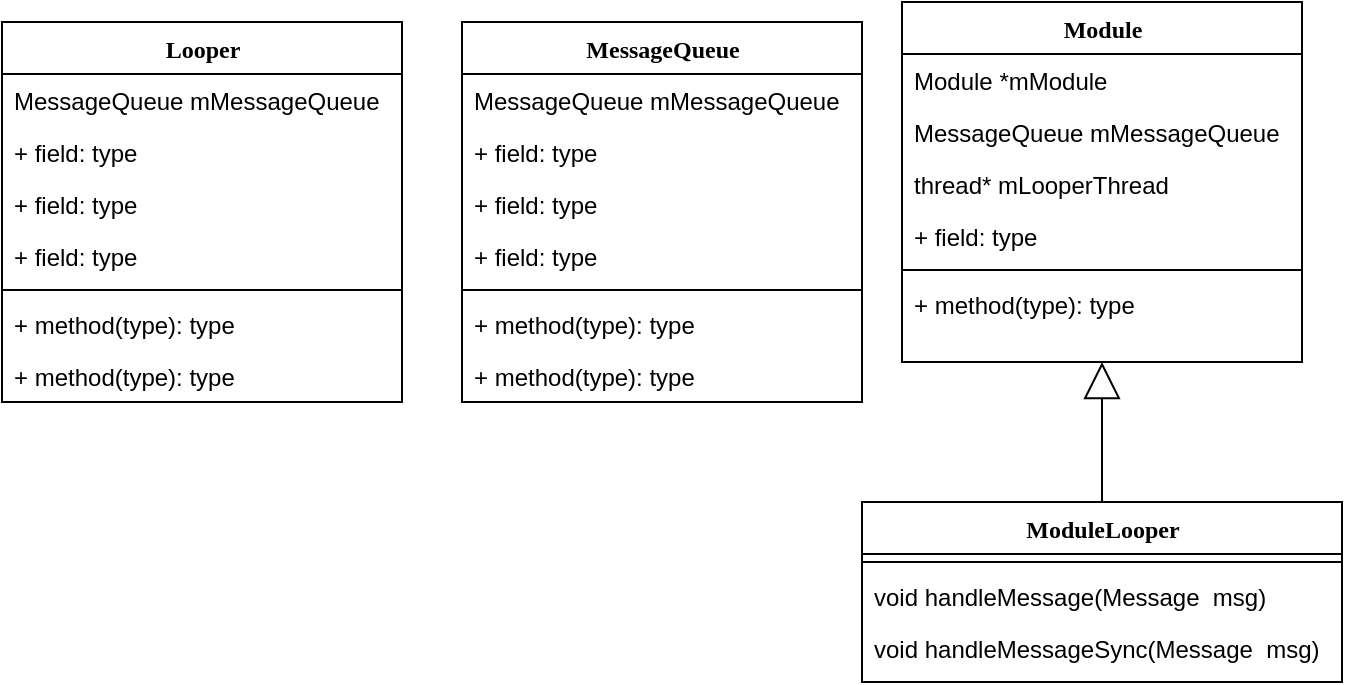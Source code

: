 <mxfile version="14.1.8" type="github">
  <diagram name="Page-1" id="9f46799a-70d6-7492-0946-bef42562c5a5">
    <mxGraphModel dx="1662" dy="781" grid="1" gridSize="10" guides="1" tooltips="1" connect="1" arrows="1" fold="1" page="1" pageScale="1" pageWidth="1100" pageHeight="850" background="#ffffff" math="0" shadow="0">
      <root>
        <mxCell id="0" />
        <mxCell id="1" parent="0" />
        <mxCell id="78961159f06e98e8-17" value="Looper" style="swimlane;html=1;fontStyle=1;align=center;verticalAlign=top;childLayout=stackLayout;horizontal=1;startSize=26;horizontalStack=0;resizeParent=1;resizeLast=0;collapsible=1;marginBottom=0;swimlaneFillColor=#ffffff;rounded=0;shadow=0;comic=0;labelBackgroundColor=none;strokeWidth=1;fillColor=none;fontFamily=Verdana;fontSize=12" parent="1" vertex="1">
          <mxGeometry x="50" y="40" width="200" height="190" as="geometry" />
        </mxCell>
        <mxCell id="78961159f06e98e8-21" value="MessageQueue mMessageQueue" style="text;html=1;strokeColor=none;fillColor=none;align=left;verticalAlign=top;spacingLeft=4;spacingRight=4;whiteSpace=wrap;overflow=hidden;rotatable=0;points=[[0,0.5],[1,0.5]];portConstraint=eastwest;" parent="78961159f06e98e8-17" vertex="1">
          <mxGeometry y="26" width="200" height="26" as="geometry" />
        </mxCell>
        <mxCell id="78961159f06e98e8-23" value="+ field: type" style="text;html=1;strokeColor=none;fillColor=none;align=left;verticalAlign=top;spacingLeft=4;spacingRight=4;whiteSpace=wrap;overflow=hidden;rotatable=0;points=[[0,0.5],[1,0.5]];portConstraint=eastwest;" parent="78961159f06e98e8-17" vertex="1">
          <mxGeometry y="52" width="200" height="26" as="geometry" />
        </mxCell>
        <mxCell id="78961159f06e98e8-25" value="+ field: type" style="text;html=1;strokeColor=none;fillColor=none;align=left;verticalAlign=top;spacingLeft=4;spacingRight=4;whiteSpace=wrap;overflow=hidden;rotatable=0;points=[[0,0.5],[1,0.5]];portConstraint=eastwest;" parent="78961159f06e98e8-17" vertex="1">
          <mxGeometry y="78" width="200" height="26" as="geometry" />
        </mxCell>
        <mxCell id="78961159f06e98e8-26" value="+ field: type" style="text;html=1;strokeColor=none;fillColor=none;align=left;verticalAlign=top;spacingLeft=4;spacingRight=4;whiteSpace=wrap;overflow=hidden;rotatable=0;points=[[0,0.5],[1,0.5]];portConstraint=eastwest;" parent="78961159f06e98e8-17" vertex="1">
          <mxGeometry y="104" width="200" height="26" as="geometry" />
        </mxCell>
        <mxCell id="78961159f06e98e8-19" value="" style="line;html=1;strokeWidth=1;fillColor=none;align=left;verticalAlign=middle;spacingTop=-1;spacingLeft=3;spacingRight=3;rotatable=0;labelPosition=right;points=[];portConstraint=eastwest;" parent="78961159f06e98e8-17" vertex="1">
          <mxGeometry y="130" width="200" height="8" as="geometry" />
        </mxCell>
        <mxCell id="78961159f06e98e8-20" value="+ method(type): type" style="text;html=1;strokeColor=none;fillColor=none;align=left;verticalAlign=top;spacingLeft=4;spacingRight=4;whiteSpace=wrap;overflow=hidden;rotatable=0;points=[[0,0.5],[1,0.5]];portConstraint=eastwest;" parent="78961159f06e98e8-17" vertex="1">
          <mxGeometry y="138" width="200" height="26" as="geometry" />
        </mxCell>
        <mxCell id="78961159f06e98e8-27" value="+ method(type): type" style="text;html=1;strokeColor=none;fillColor=none;align=left;verticalAlign=top;spacingLeft=4;spacingRight=4;whiteSpace=wrap;overflow=hidden;rotatable=0;points=[[0,0.5],[1,0.5]];portConstraint=eastwest;" parent="78961159f06e98e8-17" vertex="1">
          <mxGeometry y="164" width="200" height="26" as="geometry" />
        </mxCell>
        <mxCell id="WZ1FmE49DqioHZfIXBMp-6" value="MessageQueue" style="swimlane;html=1;fontStyle=1;align=center;verticalAlign=top;childLayout=stackLayout;horizontal=1;startSize=26;horizontalStack=0;resizeParent=1;resizeLast=0;collapsible=1;marginBottom=0;swimlaneFillColor=#ffffff;rounded=0;shadow=0;comic=0;labelBackgroundColor=none;strokeWidth=1;fillColor=none;fontFamily=Verdana;fontSize=12" vertex="1" parent="1">
          <mxGeometry x="280" y="40" width="200" height="190" as="geometry" />
        </mxCell>
        <mxCell id="WZ1FmE49DqioHZfIXBMp-7" value="MessageQueue mMessageQueue" style="text;html=1;strokeColor=none;fillColor=none;align=left;verticalAlign=top;spacingLeft=4;spacingRight=4;whiteSpace=wrap;overflow=hidden;rotatable=0;points=[[0,0.5],[1,0.5]];portConstraint=eastwest;" vertex="1" parent="WZ1FmE49DqioHZfIXBMp-6">
          <mxGeometry y="26" width="200" height="26" as="geometry" />
        </mxCell>
        <mxCell id="WZ1FmE49DqioHZfIXBMp-8" value="+ field: type" style="text;html=1;strokeColor=none;fillColor=none;align=left;verticalAlign=top;spacingLeft=4;spacingRight=4;whiteSpace=wrap;overflow=hidden;rotatable=0;points=[[0,0.5],[1,0.5]];portConstraint=eastwest;" vertex="1" parent="WZ1FmE49DqioHZfIXBMp-6">
          <mxGeometry y="52" width="200" height="26" as="geometry" />
        </mxCell>
        <mxCell id="WZ1FmE49DqioHZfIXBMp-9" value="+ field: type" style="text;html=1;strokeColor=none;fillColor=none;align=left;verticalAlign=top;spacingLeft=4;spacingRight=4;whiteSpace=wrap;overflow=hidden;rotatable=0;points=[[0,0.5],[1,0.5]];portConstraint=eastwest;" vertex="1" parent="WZ1FmE49DqioHZfIXBMp-6">
          <mxGeometry y="78" width="200" height="26" as="geometry" />
        </mxCell>
        <mxCell id="WZ1FmE49DqioHZfIXBMp-10" value="+ field: type" style="text;html=1;strokeColor=none;fillColor=none;align=left;verticalAlign=top;spacingLeft=4;spacingRight=4;whiteSpace=wrap;overflow=hidden;rotatable=0;points=[[0,0.5],[1,0.5]];portConstraint=eastwest;" vertex="1" parent="WZ1FmE49DqioHZfIXBMp-6">
          <mxGeometry y="104" width="200" height="26" as="geometry" />
        </mxCell>
        <mxCell id="WZ1FmE49DqioHZfIXBMp-11" value="" style="line;html=1;strokeWidth=1;fillColor=none;align=left;verticalAlign=middle;spacingTop=-1;spacingLeft=3;spacingRight=3;rotatable=0;labelPosition=right;points=[];portConstraint=eastwest;" vertex="1" parent="WZ1FmE49DqioHZfIXBMp-6">
          <mxGeometry y="130" width="200" height="8" as="geometry" />
        </mxCell>
        <mxCell id="WZ1FmE49DqioHZfIXBMp-12" value="+ method(type): type" style="text;html=1;strokeColor=none;fillColor=none;align=left;verticalAlign=top;spacingLeft=4;spacingRight=4;whiteSpace=wrap;overflow=hidden;rotatable=0;points=[[0,0.5],[1,0.5]];portConstraint=eastwest;" vertex="1" parent="WZ1FmE49DqioHZfIXBMp-6">
          <mxGeometry y="138" width="200" height="26" as="geometry" />
        </mxCell>
        <mxCell id="WZ1FmE49DqioHZfIXBMp-13" value="+ method(type): type" style="text;html=1;strokeColor=none;fillColor=none;align=left;verticalAlign=top;spacingLeft=4;spacingRight=4;whiteSpace=wrap;overflow=hidden;rotatable=0;points=[[0,0.5],[1,0.5]];portConstraint=eastwest;" vertex="1" parent="WZ1FmE49DqioHZfIXBMp-6">
          <mxGeometry y="164" width="200" height="26" as="geometry" />
        </mxCell>
        <mxCell id="WZ1FmE49DqioHZfIXBMp-14" value="Module" style="swimlane;html=1;fontStyle=1;align=center;verticalAlign=top;childLayout=stackLayout;horizontal=1;startSize=26;horizontalStack=0;resizeParent=1;resizeLast=0;collapsible=1;marginBottom=0;swimlaneFillColor=#ffffff;rounded=0;shadow=0;comic=0;labelBackgroundColor=none;strokeWidth=1;fillColor=none;fontFamily=Verdana;fontSize=12" vertex="1" parent="1">
          <mxGeometry x="500" y="30" width="200" height="180" as="geometry" />
        </mxCell>
        <mxCell id="WZ1FmE49DqioHZfIXBMp-15" value="Module *mModule" style="text;html=1;strokeColor=none;fillColor=none;align=left;verticalAlign=top;spacingLeft=4;spacingRight=4;whiteSpace=wrap;overflow=hidden;rotatable=0;points=[[0,0.5],[1,0.5]];portConstraint=eastwest;" vertex="1" parent="WZ1FmE49DqioHZfIXBMp-14">
          <mxGeometry y="26" width="200" height="26" as="geometry" />
        </mxCell>
        <mxCell id="WZ1FmE49DqioHZfIXBMp-16" value="MessageQueue mMessageQueue" style="text;html=1;strokeColor=none;fillColor=none;align=left;verticalAlign=top;spacingLeft=4;spacingRight=4;whiteSpace=wrap;overflow=hidden;rotatable=0;points=[[0,0.5],[1,0.5]];portConstraint=eastwest;" vertex="1" parent="WZ1FmE49DqioHZfIXBMp-14">
          <mxGeometry y="52" width="200" height="26" as="geometry" />
        </mxCell>
        <mxCell id="WZ1FmE49DqioHZfIXBMp-17" value="thread* mLooperThread" style="text;html=1;strokeColor=none;fillColor=none;align=left;verticalAlign=top;spacingLeft=4;spacingRight=4;whiteSpace=wrap;overflow=hidden;rotatable=0;points=[[0,0.5],[1,0.5]];portConstraint=eastwest;" vertex="1" parent="WZ1FmE49DqioHZfIXBMp-14">
          <mxGeometry y="78" width="200" height="26" as="geometry" />
        </mxCell>
        <mxCell id="WZ1FmE49DqioHZfIXBMp-18" value="+ field: type" style="text;html=1;strokeColor=none;fillColor=none;align=left;verticalAlign=top;spacingLeft=4;spacingRight=4;whiteSpace=wrap;overflow=hidden;rotatable=0;points=[[0,0.5],[1,0.5]];portConstraint=eastwest;" vertex="1" parent="WZ1FmE49DqioHZfIXBMp-14">
          <mxGeometry y="104" width="200" height="26" as="geometry" />
        </mxCell>
        <mxCell id="WZ1FmE49DqioHZfIXBMp-19" value="" style="line;html=1;strokeWidth=1;fillColor=none;align=left;verticalAlign=middle;spacingTop=-1;spacingLeft=3;spacingRight=3;rotatable=0;labelPosition=right;points=[];portConstraint=eastwest;" vertex="1" parent="WZ1FmE49DqioHZfIXBMp-14">
          <mxGeometry y="130" width="200" height="8" as="geometry" />
        </mxCell>
        <mxCell id="WZ1FmE49DqioHZfIXBMp-20" value="+ method(type): type" style="text;html=1;strokeColor=none;fillColor=none;align=left;verticalAlign=top;spacingLeft=4;spacingRight=4;whiteSpace=wrap;overflow=hidden;rotatable=0;points=[[0,0.5],[1,0.5]];portConstraint=eastwest;" vertex="1" parent="WZ1FmE49DqioHZfIXBMp-14">
          <mxGeometry y="138" width="200" height="26" as="geometry" />
        </mxCell>
        <mxCell id="WZ1FmE49DqioHZfIXBMp-22" value="ModuleLooper" style="swimlane;html=1;fontStyle=1;align=center;verticalAlign=top;childLayout=stackLayout;horizontal=1;startSize=26;horizontalStack=0;resizeParent=1;resizeLast=0;collapsible=1;marginBottom=0;swimlaneFillColor=#ffffff;rounded=0;shadow=0;comic=0;labelBackgroundColor=none;strokeWidth=1;fillColor=none;fontFamily=Verdana;fontSize=12" vertex="1" parent="1">
          <mxGeometry x="480" y="280" width="240" height="90" as="geometry" />
        </mxCell>
        <mxCell id="WZ1FmE49DqioHZfIXBMp-27" value="" style="line;html=1;strokeWidth=1;fillColor=none;align=left;verticalAlign=middle;spacingTop=-1;spacingLeft=3;spacingRight=3;rotatable=0;labelPosition=right;points=[];portConstraint=eastwest;" vertex="1" parent="WZ1FmE49DqioHZfIXBMp-22">
          <mxGeometry y="26" width="240" height="8" as="geometry" />
        </mxCell>
        <mxCell id="WZ1FmE49DqioHZfIXBMp-28" value="void handleMessage(Message&amp;nbsp; msg)" style="text;html=1;strokeColor=none;fillColor=none;align=left;verticalAlign=top;spacingLeft=4;spacingRight=4;whiteSpace=wrap;overflow=hidden;rotatable=0;points=[[0,0.5],[1,0.5]];portConstraint=eastwest;" vertex="1" parent="WZ1FmE49DqioHZfIXBMp-22">
          <mxGeometry y="34" width="240" height="26" as="geometry" />
        </mxCell>
        <mxCell id="WZ1FmE49DqioHZfIXBMp-31" value="void handleMessageSync(Message&amp;nbsp; msg)" style="text;html=1;strokeColor=none;fillColor=none;align=left;verticalAlign=top;spacingLeft=4;spacingRight=4;whiteSpace=wrap;overflow=hidden;rotatable=0;points=[[0,0.5],[1,0.5]];portConstraint=eastwest;" vertex="1" parent="WZ1FmE49DqioHZfIXBMp-22">
          <mxGeometry y="60" width="240" height="26" as="geometry" />
        </mxCell>
        <mxCell id="WZ1FmE49DqioHZfIXBMp-30" value="" style="endArrow=block;endSize=16;endFill=0;html=1;exitX=0.5;exitY=0;exitDx=0;exitDy=0;entryX=0.5;entryY=1;entryDx=0;entryDy=0;" edge="1" parent="1" source="WZ1FmE49DqioHZfIXBMp-22" target="WZ1FmE49DqioHZfIXBMp-14">
          <mxGeometry x="0.333" y="10" width="160" relative="1" as="geometry">
            <mxPoint x="470" y="220" as="sourcePoint" />
            <mxPoint x="600" y="260" as="targetPoint" />
            <mxPoint as="offset" />
          </mxGeometry>
        </mxCell>
      </root>
    </mxGraphModel>
  </diagram>
</mxfile>

